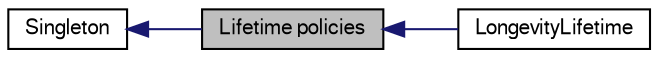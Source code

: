 digraph structs
{
  bgcolor="transparent";
  edge [fontname="FreeSans",fontsize="10",labelfontname="FreeSans",labelfontsize="10"];
  node [fontname="FreeSans",fontsize="10",shape=record];
  rankdir=LR;
  Node0 [label="Lifetime policies",height=0.2,width=0.4,color="black", fillcolor="grey75", style="filled" fontcolor="black"];
  Node1 [label="Singleton",height=0.2,width=0.4,color="black",URL="$a00212.html"];
  Node2 [label="LongevityLifetime",height=0.2,width=0.4,color="black",URL="$a00215.html"];
  Node1->Node0 [shape=plaintext, color="midnightblue", dir="back", style="solid"];
  Node0->Node2 [shape=plaintext, color="midnightblue", dir="back", style="solid"];
}
